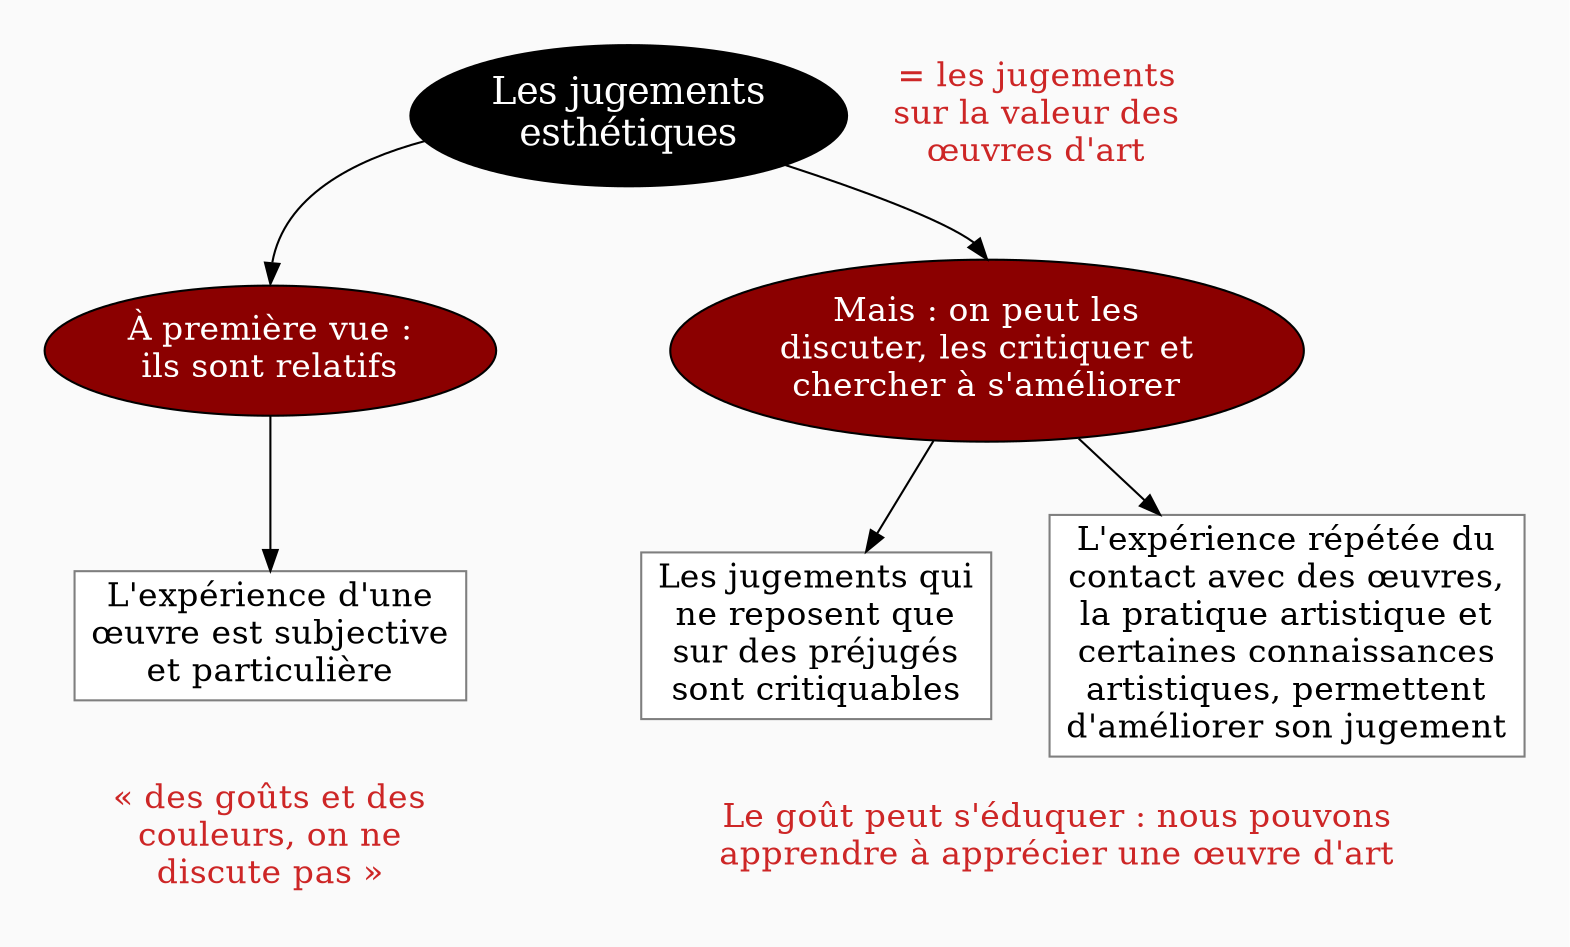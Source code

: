 digraph G {
//rankdir=LR
splines=true
//splines=curved
bgcolor=grey98
pad=0.3
style=filled
edge[minlen=4]
ranksep=0.1
nodesep=0.2 // valeur à changer ?

// NIVEAU 1
node[style=filled; fillcolor=12 ; fontcolor=white ; fontsize=18]
// a1[label=""]
a1[label="Les jugements
esthétiques"]




// NIVEAU 2
node[style=filled;fillcolor=red4;fontcolor=white; fontsize=16]
// b1[label=""]
a1->{
b1[label="À première vue :
ils sont relatifs"]    
b2[label="Mais : on peut les
discuter, les critiquer et
chercher à s'améliorer"]
}[headport=n]

{rank=same; b1->b2[style=invis, minlen=6]}

// NIVEAU 3 (sans intermédiaire)
node [shape=box; style=filled;fillcolor=white;fontcolor=black;color=grey50]
// c1[label=""]
b1->c1
c1[label="L'expérience d'une
œuvre est subjective
et particulière"]
b2->{c2,c3}
c2[label="Les jugements qui
ne reposent que
sur des préjugés
sont critiquables"]
c3[label="L'expérience répétée du
contact avec des œuvres,
la pratique artistique et
certaines connaissances
artistiques, permettent
d'améliorer son jugement"]

{rank=same; c1->c2[style=invis, minlen=6]}
{rank=same; c2->c3[style=invis, minlen=2]}

// INTERMEDIAIRE AVANT NIVEAU 3
node[style=filled;fillcolor=grey78;shape=oval]
// [arrowhead=none]
// bc1[label=""]

// NIVEAU 3 (avec intermédiaire)
node[style="filled";fillcolor=white;shape=box;color=grey50]
// c1[label=""]

// NIVEAU 4
node[style="filled, rounded";fillcolor=white;shape=box;color=grey50]
// d1[label=""]


// ETIQUETTES EN ROUGE
node[shape=plaintext;fontcolor=firebrick3;fillcolor=grey98]
// e1[label=< <B>= Titre</B><BR /><BR />Contenu<BR /> >]
// e1[label=""]
// ->e1[minlen=1;style=invis]

e1[label="= les jugements
sur la valeur des
œuvres d'art"]
{rank=same;a1->e1[minlen=1;style=invis]}

e2[label="« des goûts et des
couleurs, on ne
discute pas »"]
c1->e2[minlen=1;style=invis]

e3[label="Le goût peut s'éduquer : nous pouvons
apprendre à apprécier une œuvre d'art"]
{c2,c3}->e3[minlen=1;style=invis]

// Remarques
node[color=blue;shape=box;style=filled;margin=0.07;fontcolor=black;fontsize=13]
edge[color=blue;arrowhead="none";xlabel="";style=dashed]
// r1[label=""]
// {rank=same;->r1}
// {rank=same;r1->[dir=back]}


}

